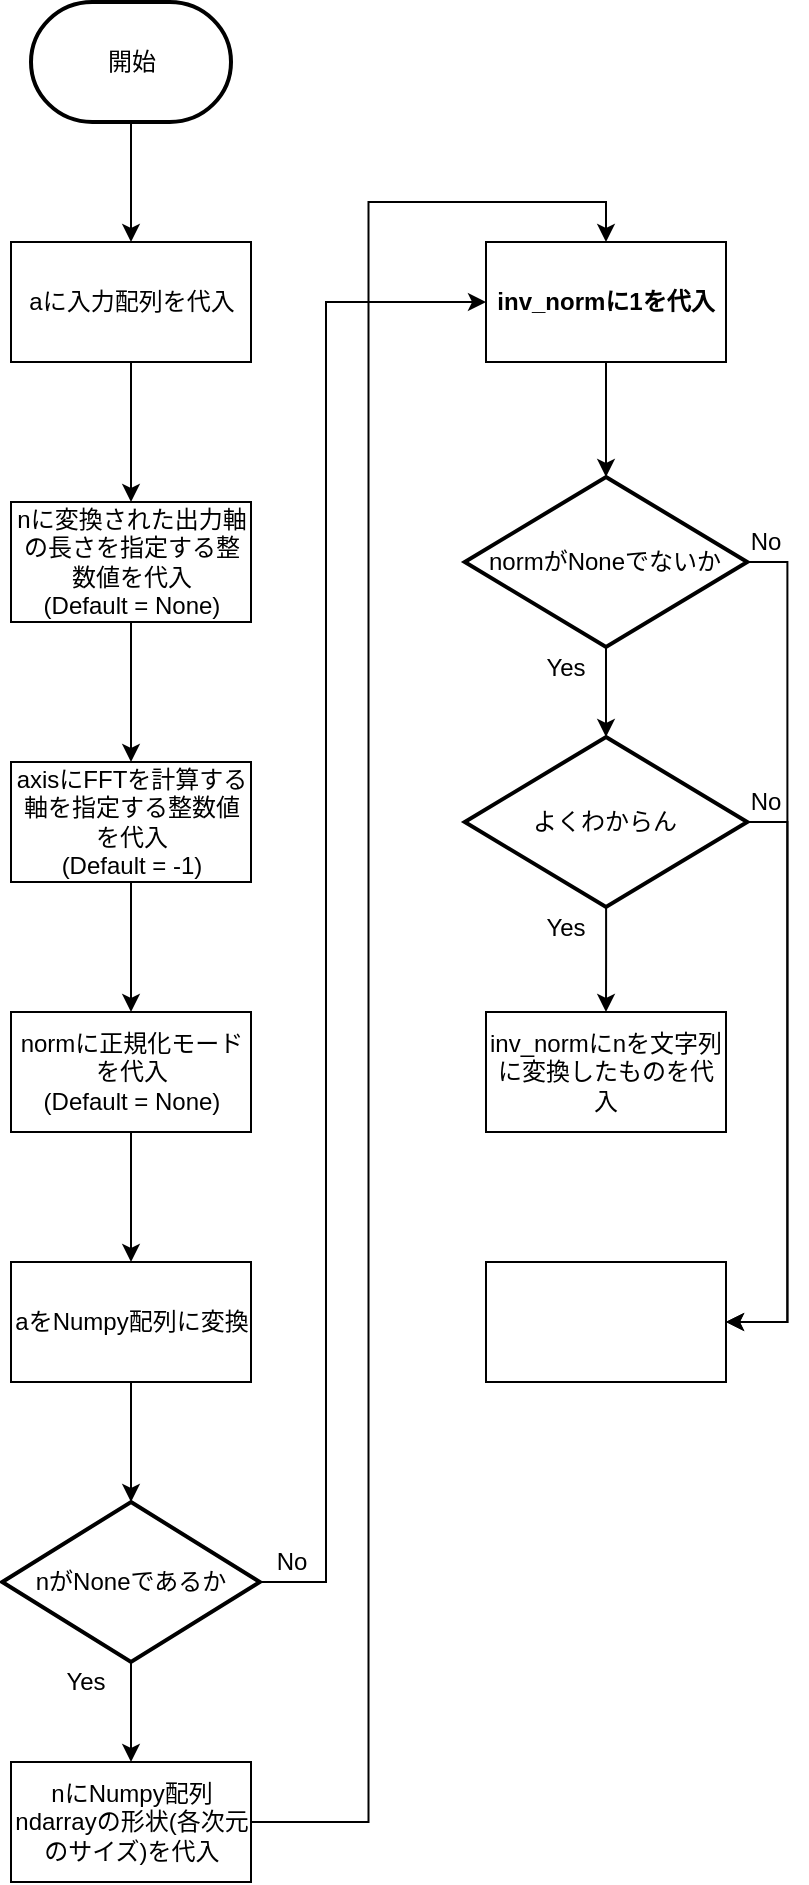 <mxfile version="13.7.5" type="github">
  <diagram id="4SzmiEqQ7drfHOVqqRY8" name="ページ1">
    <mxGraphModel dx="1021" dy="581" grid="1" gridSize="10" guides="1" tooltips="1" connect="1" arrows="1" fold="1" page="1" pageScale="1" pageWidth="827" pageHeight="1169" math="0" shadow="0">
      <root>
        <mxCell id="0" />
        <mxCell id="1" parent="0" />
        <mxCell id="G6NK2Zfw-yr9_gnZrluK-16" style="edgeStyle=orthogonalEdgeStyle;rounded=0;orthogonalLoop=1;jettySize=auto;html=1;entryX=0.5;entryY=0;entryDx=0;entryDy=0;" parent="1" source="G6NK2Zfw-yr9_gnZrluK-1" target="G6NK2Zfw-yr9_gnZrluK-14" edge="1">
          <mxGeometry relative="1" as="geometry" />
        </mxCell>
        <mxCell id="G6NK2Zfw-yr9_gnZrluK-1" value="開始" style="strokeWidth=2;html=1;shape=mxgraph.flowchart.terminator;whiteSpace=wrap;align=center;" parent="1" vertex="1">
          <mxGeometry x="92.5" y="20" width="100" height="60" as="geometry" />
        </mxCell>
        <mxCell id="G6NK2Zfw-yr9_gnZrluK-12" style="edgeStyle=orthogonalEdgeStyle;rounded=0;orthogonalLoop=1;jettySize=auto;html=1;entryX=0.5;entryY=0;entryDx=0;entryDy=0;entryPerimeter=0;" parent="1" source="G6NK2Zfw-yr9_gnZrluK-7" target="G6NK2Zfw-yr9_gnZrluK-11" edge="1">
          <mxGeometry relative="1" as="geometry" />
        </mxCell>
        <mxCell id="G6NK2Zfw-yr9_gnZrluK-7" value="aをNumpy配列に変換" style="rounded=0;whiteSpace=wrap;html=1;" parent="1" vertex="1">
          <mxGeometry x="82.5" y="650" width="120" height="60" as="geometry" />
        </mxCell>
        <mxCell id="G6NK2Zfw-yr9_gnZrluK-29" style="edgeStyle=orthogonalEdgeStyle;rounded=0;orthogonalLoop=1;jettySize=auto;html=1;entryX=0.5;entryY=0;entryDx=0;entryDy=0;" parent="1" source="G6NK2Zfw-yr9_gnZrluK-11" target="G6NK2Zfw-yr9_gnZrluK-28" edge="1">
          <mxGeometry relative="1" as="geometry" />
        </mxCell>
        <mxCell id="V38NZZYtjoJMfkaua9qU-2" style="edgeStyle=orthogonalEdgeStyle;rounded=0;orthogonalLoop=1;jettySize=auto;html=1;entryX=0;entryY=0.5;entryDx=0;entryDy=0;" edge="1" parent="1" source="G6NK2Zfw-yr9_gnZrluK-11" target="G6NK2Zfw-yr9_gnZrluK-31">
          <mxGeometry relative="1" as="geometry">
            <Array as="points">
              <mxPoint x="240" y="810" />
              <mxPoint x="240" y="170" />
            </Array>
          </mxGeometry>
        </mxCell>
        <mxCell id="G6NK2Zfw-yr9_gnZrluK-11" value="nがNoneであるか" style="strokeWidth=2;html=1;shape=mxgraph.flowchart.decision;whiteSpace=wrap;align=center;" parent="1" vertex="1">
          <mxGeometry x="78.13" y="770" width="128.75" height="80" as="geometry" />
        </mxCell>
        <mxCell id="G6NK2Zfw-yr9_gnZrluK-17" style="edgeStyle=orthogonalEdgeStyle;rounded=0;orthogonalLoop=1;jettySize=auto;html=1;entryX=0.5;entryY=0;entryDx=0;entryDy=0;" parent="1" source="G6NK2Zfw-yr9_gnZrluK-14" target="G6NK2Zfw-yr9_gnZrluK-15" edge="1">
          <mxGeometry relative="1" as="geometry" />
        </mxCell>
        <mxCell id="G6NK2Zfw-yr9_gnZrluK-14" value="aに入力配列を代入" style="rounded=0;whiteSpace=wrap;html=1;align=center;" parent="1" vertex="1">
          <mxGeometry x="82.5" y="140" width="120" height="60" as="geometry" />
        </mxCell>
        <mxCell id="G6NK2Zfw-yr9_gnZrluK-22" style="edgeStyle=orthogonalEdgeStyle;rounded=0;orthogonalLoop=1;jettySize=auto;html=1;entryX=0.5;entryY=0;entryDx=0;entryDy=0;" parent="1" source="G6NK2Zfw-yr9_gnZrluK-15" target="G6NK2Zfw-yr9_gnZrluK-18" edge="1">
          <mxGeometry relative="1" as="geometry" />
        </mxCell>
        <mxCell id="G6NK2Zfw-yr9_gnZrluK-15" value="nに変換された出力軸の長さを指定する整数値を代入&lt;br&gt;(Default = None)" style="rounded=0;whiteSpace=wrap;html=1;align=center;" parent="1" vertex="1">
          <mxGeometry x="82.5" y="270" width="120" height="60" as="geometry" />
        </mxCell>
        <mxCell id="G6NK2Zfw-yr9_gnZrluK-25" style="edgeStyle=orthogonalEdgeStyle;rounded=0;orthogonalLoop=1;jettySize=auto;html=1;entryX=0.5;entryY=0;entryDx=0;entryDy=0;" parent="1" source="G6NK2Zfw-yr9_gnZrluK-18" target="G6NK2Zfw-yr9_gnZrluK-19" edge="1">
          <mxGeometry relative="1" as="geometry" />
        </mxCell>
        <mxCell id="G6NK2Zfw-yr9_gnZrluK-18" value="axisにFFTを計算する軸を指定する整数値を代入&lt;br&gt;(Default = -1)" style="rounded=0;whiteSpace=wrap;html=1;align=center;" parent="1" vertex="1">
          <mxGeometry x="82.5" y="400" width="120" height="60" as="geometry" />
        </mxCell>
        <mxCell id="G6NK2Zfw-yr9_gnZrluK-27" style="edgeStyle=orthogonalEdgeStyle;rounded=0;orthogonalLoop=1;jettySize=auto;html=1;entryX=0.5;entryY=0;entryDx=0;entryDy=0;" parent="1" source="G6NK2Zfw-yr9_gnZrluK-19" target="G6NK2Zfw-yr9_gnZrluK-7" edge="1">
          <mxGeometry relative="1" as="geometry" />
        </mxCell>
        <mxCell id="G6NK2Zfw-yr9_gnZrluK-19" value="normに正規化モードを代入&lt;br&gt;(Default = None)" style="rounded=0;whiteSpace=wrap;html=1;align=center;" parent="1" vertex="1">
          <mxGeometry x="82.5" y="525" width="120" height="60" as="geometry" />
        </mxCell>
        <mxCell id="G6NK2Zfw-yr9_gnZrluK-32" style="edgeStyle=orthogonalEdgeStyle;rounded=0;orthogonalLoop=1;jettySize=auto;html=1;entryX=0.5;entryY=0;entryDx=0;entryDy=0;" parent="1" source="G6NK2Zfw-yr9_gnZrluK-28" target="G6NK2Zfw-yr9_gnZrluK-31" edge="1">
          <mxGeometry relative="1" as="geometry" />
        </mxCell>
        <mxCell id="G6NK2Zfw-yr9_gnZrluK-28" value="nにNumpy配列ndarrayの形状(各次元のサイズ)を代入" style="rounded=0;whiteSpace=wrap;html=1;align=center;" parent="1" vertex="1">
          <mxGeometry x="82.5" y="900" width="120" height="60" as="geometry" />
        </mxCell>
        <mxCell id="G6NK2Zfw-yr9_gnZrluK-30" value="Yes" style="text;html=1;strokeColor=none;fillColor=none;align=center;verticalAlign=middle;whiteSpace=wrap;rounded=0;" parent="1" vertex="1">
          <mxGeometry x="100" y="850" width="40" height="20" as="geometry" />
        </mxCell>
        <mxCell id="G6NK2Zfw-yr9_gnZrluK-35" style="edgeStyle=orthogonalEdgeStyle;rounded=0;orthogonalLoop=1;jettySize=auto;html=1;entryX=0.5;entryY=0;entryDx=0;entryDy=0;entryPerimeter=0;" parent="1" source="G6NK2Zfw-yr9_gnZrluK-31" target="G6NK2Zfw-yr9_gnZrluK-33" edge="1">
          <mxGeometry relative="1" as="geometry" />
        </mxCell>
        <mxCell id="G6NK2Zfw-yr9_gnZrluK-31" value="&lt;b&gt;inv_normに1を代入&lt;/b&gt;" style="rounded=0;whiteSpace=wrap;html=1;align=center;" parent="1" vertex="1">
          <mxGeometry x="320" y="140" width="120" height="60" as="geometry" />
        </mxCell>
        <mxCell id="G6NK2Zfw-yr9_gnZrluK-38" style="edgeStyle=orthogonalEdgeStyle;rounded=0;orthogonalLoop=1;jettySize=auto;html=1;" parent="1" source="G6NK2Zfw-yr9_gnZrluK-33" target="G6NK2Zfw-yr9_gnZrluK-37" edge="1">
          <mxGeometry relative="1" as="geometry" />
        </mxCell>
        <mxCell id="V38NZZYtjoJMfkaua9qU-6" style="edgeStyle=orthogonalEdgeStyle;rounded=0;orthogonalLoop=1;jettySize=auto;html=1;exitX=1;exitY=0.5;exitDx=0;exitDy=0;exitPerimeter=0;entryX=1;entryY=0.5;entryDx=0;entryDy=0;" edge="1" parent="1" source="G6NK2Zfw-yr9_gnZrluK-33" target="V38NZZYtjoJMfkaua9qU-11">
          <mxGeometry relative="1" as="geometry">
            <mxPoint x="460" y="650" as="targetPoint" />
          </mxGeometry>
        </mxCell>
        <mxCell id="G6NK2Zfw-yr9_gnZrluK-33" value="normがNoneでないか" style="strokeWidth=2;html=1;shape=mxgraph.flowchart.decision;whiteSpace=wrap;align=center;" parent="1" vertex="1">
          <mxGeometry x="309.38" y="257.5" width="141.25" height="85" as="geometry" />
        </mxCell>
        <mxCell id="G6NK2Zfw-yr9_gnZrluK-42" style="edgeStyle=orthogonalEdgeStyle;rounded=0;orthogonalLoop=1;jettySize=auto;html=1;entryX=0.5;entryY=0;entryDx=0;entryDy=0;" parent="1" source="G6NK2Zfw-yr9_gnZrluK-37" target="G6NK2Zfw-yr9_gnZrluK-41" edge="1">
          <mxGeometry relative="1" as="geometry" />
        </mxCell>
        <mxCell id="V38NZZYtjoJMfkaua9qU-9" style="edgeStyle=orthogonalEdgeStyle;rounded=0;orthogonalLoop=1;jettySize=auto;html=1;exitX=1;exitY=0.5;exitDx=0;exitDy=0;exitPerimeter=0;entryX=1;entryY=0.5;entryDx=0;entryDy=0;" edge="1" parent="1" source="G6NK2Zfw-yr9_gnZrluK-37" target="V38NZZYtjoJMfkaua9qU-11">
          <mxGeometry relative="1" as="geometry">
            <mxPoint x="460" y="650" as="targetPoint" />
          </mxGeometry>
        </mxCell>
        <mxCell id="G6NK2Zfw-yr9_gnZrluK-37" value="よくわからん" style="strokeWidth=2;html=1;shape=mxgraph.flowchart.decision;whiteSpace=wrap;align=center;" parent="1" vertex="1">
          <mxGeometry x="309.38" y="387.5" width="141.25" height="85" as="geometry" />
        </mxCell>
        <mxCell id="G6NK2Zfw-yr9_gnZrluK-39" value="Yes" style="text;html=1;strokeColor=none;fillColor=none;align=center;verticalAlign=middle;whiteSpace=wrap;rounded=0;" parent="1" vertex="1">
          <mxGeometry x="340" y="342.5" width="40" height="20" as="geometry" />
        </mxCell>
        <mxCell id="G6NK2Zfw-yr9_gnZrluK-40" value="Yes" style="text;html=1;strokeColor=none;fillColor=none;align=center;verticalAlign=middle;whiteSpace=wrap;rounded=0;" parent="1" vertex="1">
          <mxGeometry x="340" y="472.5" width="40" height="20" as="geometry" />
        </mxCell>
        <mxCell id="G6NK2Zfw-yr9_gnZrluK-41" value="inv_normにnを文字列に変換したものを代入" style="rounded=0;whiteSpace=wrap;html=1;align=center;" parent="1" vertex="1">
          <mxGeometry x="320" y="525" width="120" height="60" as="geometry" />
        </mxCell>
        <mxCell id="V38NZZYtjoJMfkaua9qU-3" value="No" style="text;html=1;strokeColor=none;fillColor=none;align=center;verticalAlign=middle;whiteSpace=wrap;rounded=0;" vertex="1" parent="1">
          <mxGeometry x="202.5" y="790" width="40" height="20" as="geometry" />
        </mxCell>
        <mxCell id="V38NZZYtjoJMfkaua9qU-7" value="No" style="text;html=1;strokeColor=none;fillColor=none;align=center;verticalAlign=middle;whiteSpace=wrap;rounded=0;" vertex="1" parent="1">
          <mxGeometry x="440" y="280" width="40" height="20" as="geometry" />
        </mxCell>
        <mxCell id="V38NZZYtjoJMfkaua9qU-8" value="No" style="text;html=1;strokeColor=none;fillColor=none;align=center;verticalAlign=middle;whiteSpace=wrap;rounded=0;" vertex="1" parent="1">
          <mxGeometry x="440" y="410" width="40" height="20" as="geometry" />
        </mxCell>
        <mxCell id="V38NZZYtjoJMfkaua9qU-11" value="" style="rounded=0;whiteSpace=wrap;html=1;" vertex="1" parent="1">
          <mxGeometry x="320" y="650" width="120" height="60" as="geometry" />
        </mxCell>
      </root>
    </mxGraphModel>
  </diagram>
</mxfile>
